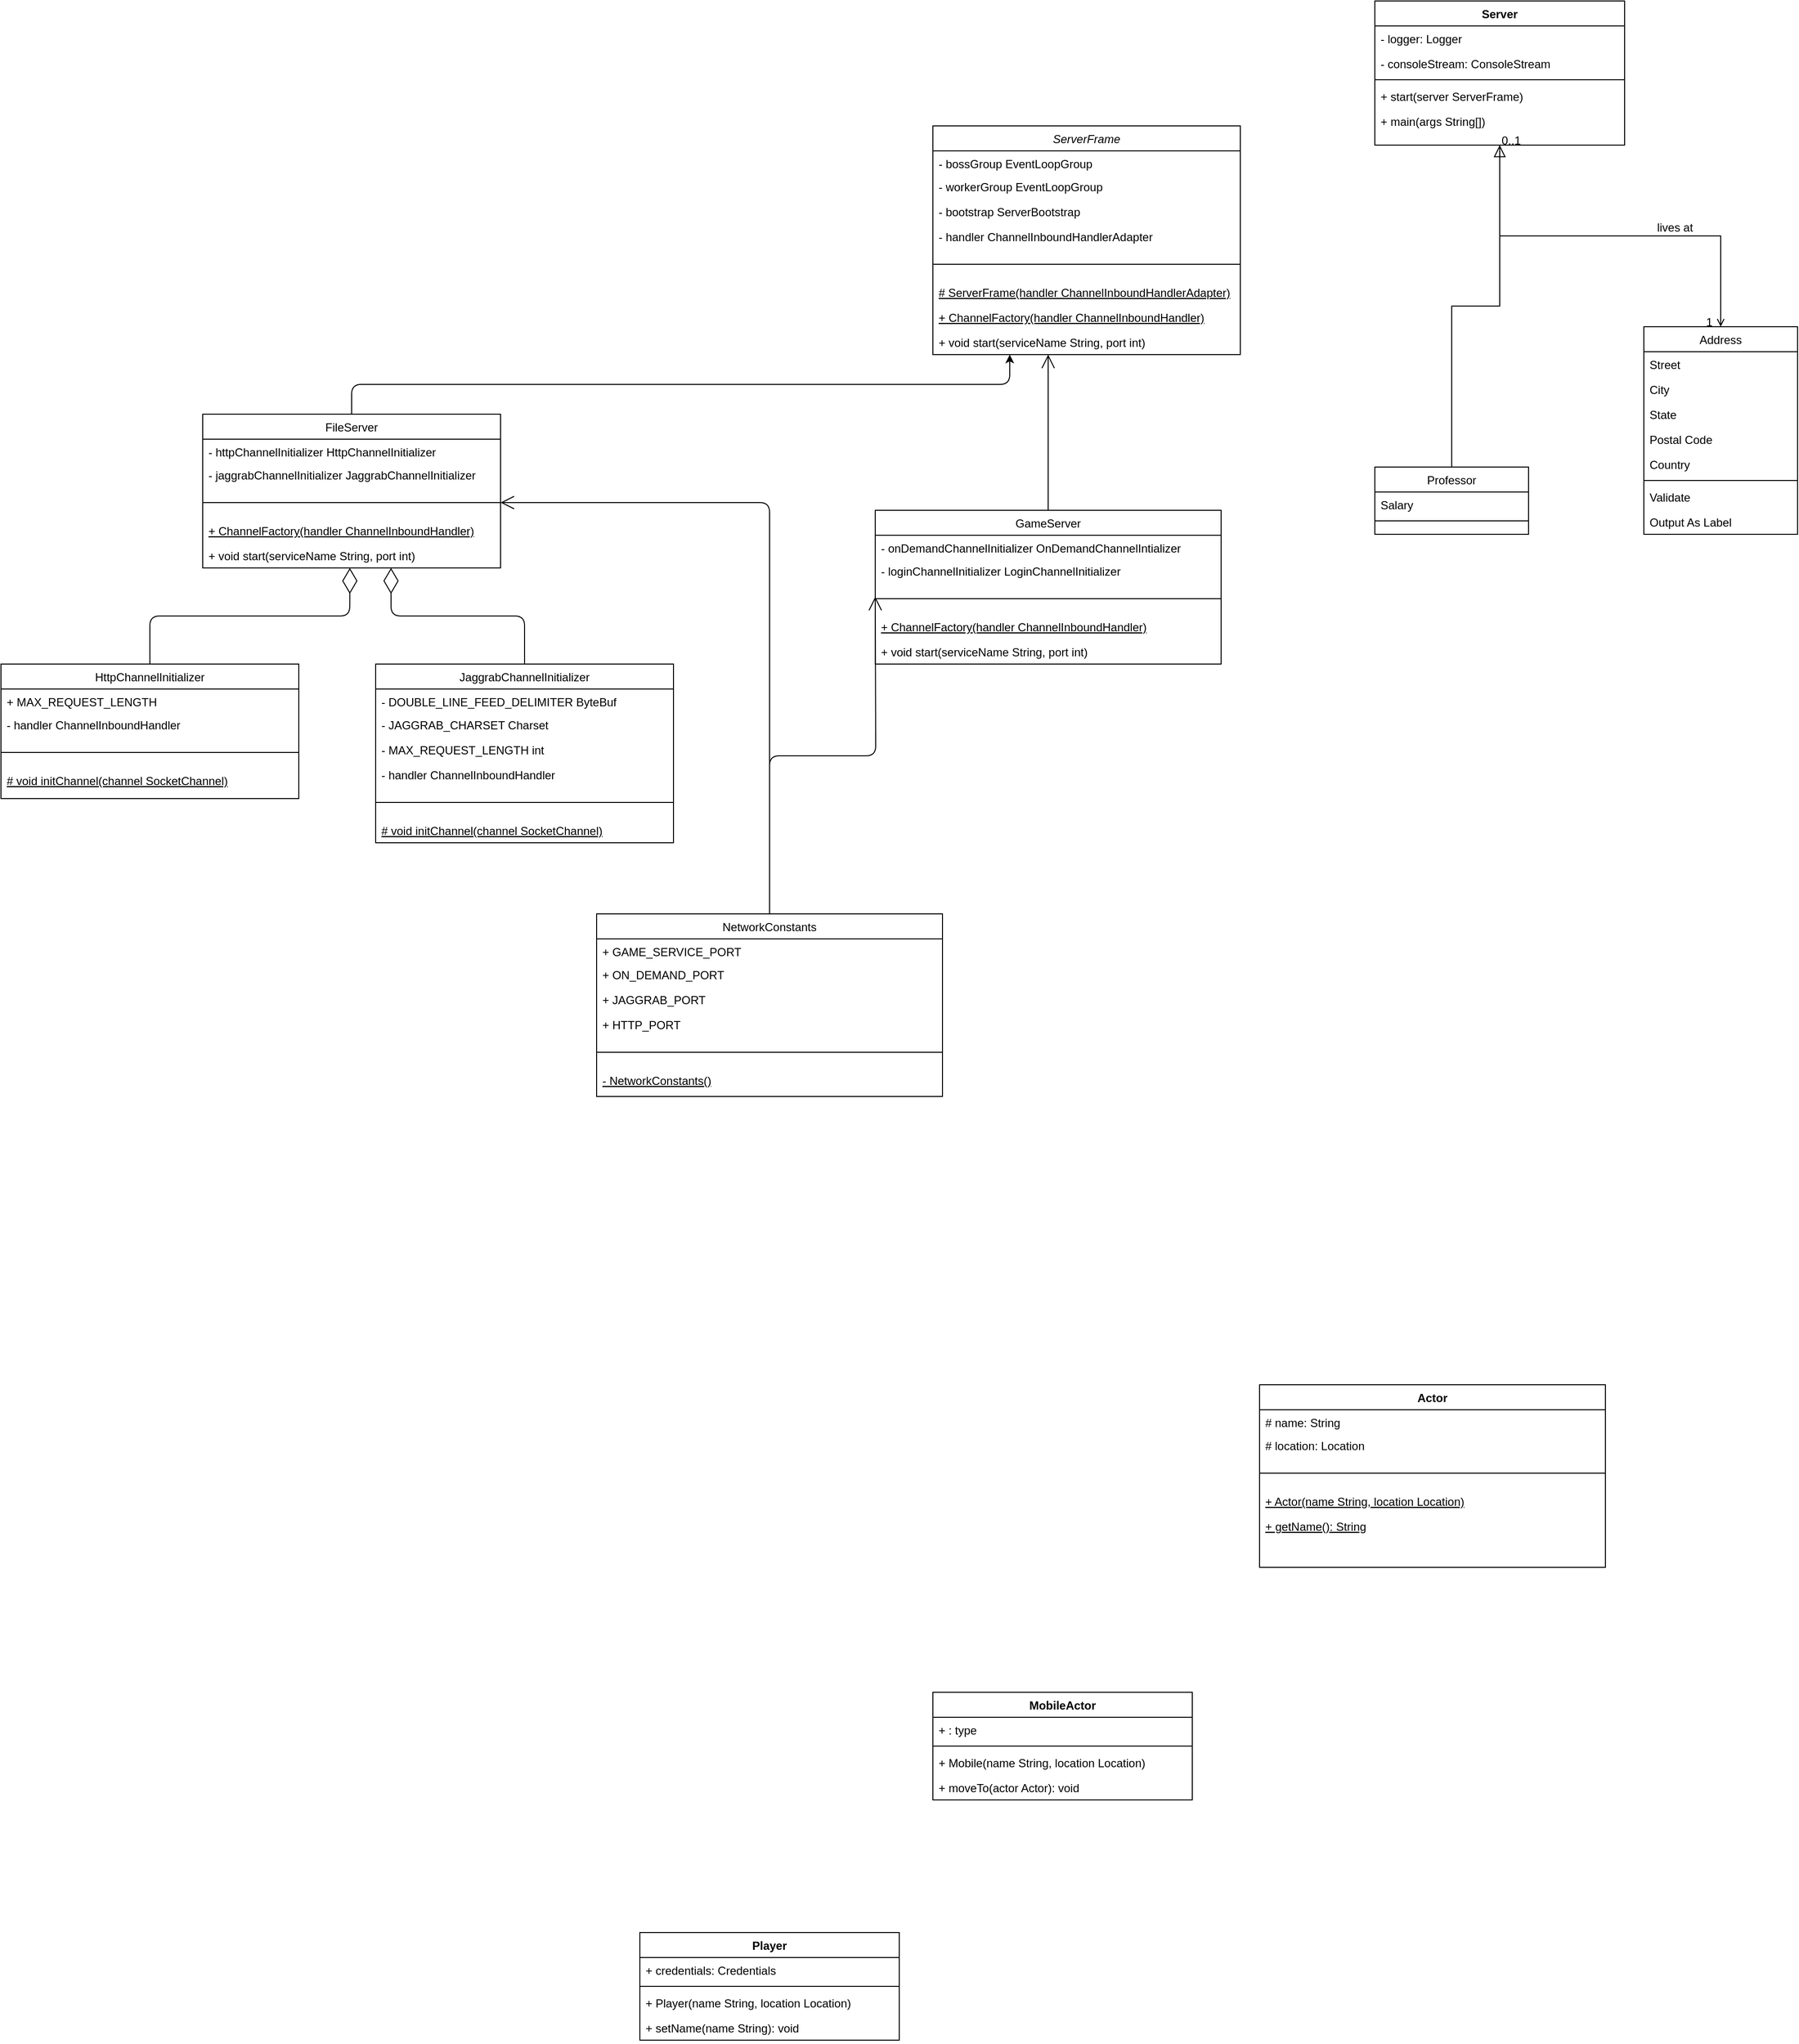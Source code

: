 <mxfile version="14.1.8" type="github">
  <diagram id="C5RBs43oDa-KdzZeNtuy" name="Page-1">
    <mxGraphModel dx="2522" dy="482" grid="1" gridSize="10" guides="1" tooltips="1" connect="1" arrows="1" fold="1" page="1" pageScale="1" pageWidth="827" pageHeight="1169" math="0" shadow="0">
      <root>
        <mxCell id="WIyWlLk6GJQsqaUBKTNV-0" />
        <mxCell id="WIyWlLk6GJQsqaUBKTNV-1" parent="WIyWlLk6GJQsqaUBKTNV-0" />
        <mxCell id="zkfFHV4jXpPFQw0GAbJ--0" value="Server" style="swimlane;fontStyle=1;align=center;verticalAlign=top;childLayout=stackLayout;horizontal=1;startSize=26;horizontalStack=0;resizeParent=1;resizeLast=0;collapsible=1;marginBottom=0;rounded=0;shadow=0;strokeWidth=1;" parent="WIyWlLk6GJQsqaUBKTNV-1" vertex="1">
          <mxGeometry x="340" y="30" width="260" height="150" as="geometry">
            <mxRectangle x="230" y="140" width="160" height="26" as="alternateBounds" />
          </mxGeometry>
        </mxCell>
        <mxCell id="zkfFHV4jXpPFQw0GAbJ--1" value="- logger: Logger" style="text;align=left;verticalAlign=top;spacingLeft=4;spacingRight=4;overflow=hidden;rotatable=0;points=[[0,0.5],[1,0.5]];portConstraint=eastwest;" parent="zkfFHV4jXpPFQw0GAbJ--0" vertex="1">
          <mxGeometry y="26" width="260" height="26" as="geometry" />
        </mxCell>
        <mxCell id="zkfFHV4jXpPFQw0GAbJ--2" value="- consoleStream: ConsoleStream" style="text;align=left;verticalAlign=top;spacingLeft=4;spacingRight=4;overflow=hidden;rotatable=0;points=[[0,0.5],[1,0.5]];portConstraint=eastwest;rounded=0;shadow=0;html=0;" parent="zkfFHV4jXpPFQw0GAbJ--0" vertex="1">
          <mxGeometry y="52" width="260" height="26" as="geometry" />
        </mxCell>
        <mxCell id="zkfFHV4jXpPFQw0GAbJ--4" value="" style="line;html=1;strokeWidth=1;align=left;verticalAlign=middle;spacingTop=-1;spacingLeft=3;spacingRight=3;rotatable=0;labelPosition=right;points=[];portConstraint=eastwest;" parent="zkfFHV4jXpPFQw0GAbJ--0" vertex="1">
          <mxGeometry y="78" width="260" height="8" as="geometry" />
        </mxCell>
        <mxCell id="zkfFHV4jXpPFQw0GAbJ--5" value="+ start(server ServerFrame)" style="text;align=left;verticalAlign=top;spacingLeft=4;spacingRight=4;overflow=hidden;rotatable=0;points=[[0,0.5],[1,0.5]];portConstraint=eastwest;" parent="zkfFHV4jXpPFQw0GAbJ--0" vertex="1">
          <mxGeometry y="86" width="260" height="26" as="geometry" />
        </mxCell>
        <mxCell id="rpcIQfdYqMcQ1WzRp0Rd-0" value="+ main(args String[])" style="text;align=left;verticalAlign=top;spacingLeft=4;spacingRight=4;overflow=hidden;rotatable=0;points=[[0,0.5],[1,0.5]];portConstraint=eastwest;" parent="zkfFHV4jXpPFQw0GAbJ--0" vertex="1">
          <mxGeometry y="112" width="260" height="26" as="geometry" />
        </mxCell>
        <mxCell id="zkfFHV4jXpPFQw0GAbJ--6" value="ServerFrame" style="swimlane;fontStyle=2;align=center;verticalAlign=top;childLayout=stackLayout;horizontal=1;startSize=26;horizontalStack=0;resizeParent=1;resizeLast=0;collapsible=1;marginBottom=0;rounded=0;shadow=0;strokeWidth=1;" parent="WIyWlLk6GJQsqaUBKTNV-1" vertex="1">
          <mxGeometry x="-120" y="160" width="320" height="238" as="geometry">
            <mxRectangle x="130" y="380" width="160" height="26" as="alternateBounds" />
          </mxGeometry>
        </mxCell>
        <mxCell id="zkfFHV4jXpPFQw0GAbJ--7" value="- bossGroup EventLoopGroup&#xa;" style="text;align=left;verticalAlign=top;spacingLeft=4;spacingRight=4;overflow=hidden;rotatable=0;points=[[0,0.5],[1,0.5]];portConstraint=eastwest;" parent="zkfFHV4jXpPFQw0GAbJ--6" vertex="1">
          <mxGeometry y="26" width="320" height="24" as="geometry" />
        </mxCell>
        <mxCell id="zkfFHV4jXpPFQw0GAbJ--8" value="- workerGroup EventLoopGroup" style="text;align=left;verticalAlign=top;spacingLeft=4;spacingRight=4;overflow=hidden;rotatable=0;points=[[0,0.5],[1,0.5]];portConstraint=eastwest;rounded=0;shadow=0;html=0;" parent="zkfFHV4jXpPFQw0GAbJ--6" vertex="1">
          <mxGeometry y="50" width="320" height="26" as="geometry" />
        </mxCell>
        <mxCell id="rpcIQfdYqMcQ1WzRp0Rd-2" value="- bootstrap ServerBootstrap" style="text;align=left;verticalAlign=top;spacingLeft=4;spacingRight=4;overflow=hidden;rotatable=0;points=[[0,0.5],[1,0.5]];portConstraint=eastwest;rounded=0;shadow=0;html=0;" parent="zkfFHV4jXpPFQw0GAbJ--6" vertex="1">
          <mxGeometry y="76" width="320" height="26" as="geometry" />
        </mxCell>
        <mxCell id="rpcIQfdYqMcQ1WzRp0Rd-11" value="- handler ChannelInboundHandlerAdapter" style="text;align=left;verticalAlign=top;spacingLeft=4;spacingRight=4;overflow=hidden;rotatable=0;points=[[0,0.5],[1,0.5]];portConstraint=eastwest;rounded=0;shadow=0;html=0;" parent="zkfFHV4jXpPFQw0GAbJ--6" vertex="1">
          <mxGeometry y="102" width="320" height="26" as="geometry" />
        </mxCell>
        <mxCell id="zkfFHV4jXpPFQw0GAbJ--9" value="" style="line;html=1;strokeWidth=1;align=left;verticalAlign=middle;spacingTop=-1;spacingLeft=3;spacingRight=3;rotatable=0;labelPosition=right;points=[];portConstraint=eastwest;" parent="zkfFHV4jXpPFQw0GAbJ--6" vertex="1">
          <mxGeometry y="128" width="320" height="32" as="geometry" />
        </mxCell>
        <mxCell id="zkfFHV4jXpPFQw0GAbJ--10" value="# ServerFrame(handler ChannelInboundHandlerAdapter)" style="text;align=left;verticalAlign=top;spacingLeft=4;spacingRight=4;overflow=hidden;rotatable=0;points=[[0,0.5],[1,0.5]];portConstraint=eastwest;fontStyle=4" parent="zkfFHV4jXpPFQw0GAbJ--6" vertex="1">
          <mxGeometry y="160" width="320" height="26" as="geometry" />
        </mxCell>
        <mxCell id="rpcIQfdYqMcQ1WzRp0Rd-12" value="+ ChannelFactory(handler ChannelInboundHandler)" style="text;align=left;verticalAlign=top;spacingLeft=4;spacingRight=4;overflow=hidden;rotatable=0;points=[[0,0.5],[1,0.5]];portConstraint=eastwest;fontStyle=4" parent="zkfFHV4jXpPFQw0GAbJ--6" vertex="1">
          <mxGeometry y="186" width="320" height="26" as="geometry" />
        </mxCell>
        <mxCell id="zkfFHV4jXpPFQw0GAbJ--11" value="+ void start(serviceName String, port int)" style="text;align=left;verticalAlign=top;spacingLeft=4;spacingRight=4;overflow=hidden;rotatable=0;points=[[0,0.5],[1,0.5]];portConstraint=eastwest;" parent="zkfFHV4jXpPFQw0GAbJ--6" vertex="1">
          <mxGeometry y="212" width="320" height="26" as="geometry" />
        </mxCell>
        <mxCell id="zkfFHV4jXpPFQw0GAbJ--13" value="Professor" style="swimlane;fontStyle=0;align=center;verticalAlign=top;childLayout=stackLayout;horizontal=1;startSize=26;horizontalStack=0;resizeParent=1;resizeLast=0;collapsible=1;marginBottom=0;rounded=0;shadow=0;strokeWidth=1;" parent="WIyWlLk6GJQsqaUBKTNV-1" vertex="1">
          <mxGeometry x="340" y="515" width="160" height="70" as="geometry">
            <mxRectangle x="340" y="380" width="170" height="26" as="alternateBounds" />
          </mxGeometry>
        </mxCell>
        <mxCell id="zkfFHV4jXpPFQw0GAbJ--14" value="Salary" style="text;align=left;verticalAlign=top;spacingLeft=4;spacingRight=4;overflow=hidden;rotatable=0;points=[[0,0.5],[1,0.5]];portConstraint=eastwest;" parent="zkfFHV4jXpPFQw0GAbJ--13" vertex="1">
          <mxGeometry y="26" width="160" height="26" as="geometry" />
        </mxCell>
        <mxCell id="zkfFHV4jXpPFQw0GAbJ--15" value="" style="line;html=1;strokeWidth=1;align=left;verticalAlign=middle;spacingTop=-1;spacingLeft=3;spacingRight=3;rotatable=0;labelPosition=right;points=[];portConstraint=eastwest;" parent="zkfFHV4jXpPFQw0GAbJ--13" vertex="1">
          <mxGeometry y="52" width="160" height="8" as="geometry" />
        </mxCell>
        <mxCell id="zkfFHV4jXpPFQw0GAbJ--16" value="" style="endArrow=block;endSize=10;endFill=0;shadow=0;strokeWidth=1;rounded=0;edgeStyle=elbowEdgeStyle;elbow=vertical;" parent="WIyWlLk6GJQsqaUBKTNV-1" source="zkfFHV4jXpPFQw0GAbJ--13" target="zkfFHV4jXpPFQw0GAbJ--0" edge="1">
          <mxGeometry width="160" relative="1" as="geometry">
            <mxPoint x="210" y="373" as="sourcePoint" />
            <mxPoint x="310" y="271" as="targetPoint" />
          </mxGeometry>
        </mxCell>
        <mxCell id="zkfFHV4jXpPFQw0GAbJ--17" value="Address" style="swimlane;fontStyle=0;align=center;verticalAlign=top;childLayout=stackLayout;horizontal=1;startSize=26;horizontalStack=0;resizeParent=1;resizeLast=0;collapsible=1;marginBottom=0;rounded=0;shadow=0;strokeWidth=1;" parent="WIyWlLk6GJQsqaUBKTNV-1" vertex="1">
          <mxGeometry x="620" y="369" width="160" height="216" as="geometry">
            <mxRectangle x="550" y="140" width="160" height="26" as="alternateBounds" />
          </mxGeometry>
        </mxCell>
        <mxCell id="zkfFHV4jXpPFQw0GAbJ--18" value="Street" style="text;align=left;verticalAlign=top;spacingLeft=4;spacingRight=4;overflow=hidden;rotatable=0;points=[[0,0.5],[1,0.5]];portConstraint=eastwest;" parent="zkfFHV4jXpPFQw0GAbJ--17" vertex="1">
          <mxGeometry y="26" width="160" height="26" as="geometry" />
        </mxCell>
        <mxCell id="zkfFHV4jXpPFQw0GAbJ--19" value="City" style="text;align=left;verticalAlign=top;spacingLeft=4;spacingRight=4;overflow=hidden;rotatable=0;points=[[0,0.5],[1,0.5]];portConstraint=eastwest;rounded=0;shadow=0;html=0;" parent="zkfFHV4jXpPFQw0GAbJ--17" vertex="1">
          <mxGeometry y="52" width="160" height="26" as="geometry" />
        </mxCell>
        <mxCell id="zkfFHV4jXpPFQw0GAbJ--20" value="State" style="text;align=left;verticalAlign=top;spacingLeft=4;spacingRight=4;overflow=hidden;rotatable=0;points=[[0,0.5],[1,0.5]];portConstraint=eastwest;rounded=0;shadow=0;html=0;" parent="zkfFHV4jXpPFQw0GAbJ--17" vertex="1">
          <mxGeometry y="78" width="160" height="26" as="geometry" />
        </mxCell>
        <mxCell id="zkfFHV4jXpPFQw0GAbJ--21" value="Postal Code" style="text;align=left;verticalAlign=top;spacingLeft=4;spacingRight=4;overflow=hidden;rotatable=0;points=[[0,0.5],[1,0.5]];portConstraint=eastwest;rounded=0;shadow=0;html=0;" parent="zkfFHV4jXpPFQw0GAbJ--17" vertex="1">
          <mxGeometry y="104" width="160" height="26" as="geometry" />
        </mxCell>
        <mxCell id="zkfFHV4jXpPFQw0GAbJ--22" value="Country" style="text;align=left;verticalAlign=top;spacingLeft=4;spacingRight=4;overflow=hidden;rotatable=0;points=[[0,0.5],[1,0.5]];portConstraint=eastwest;rounded=0;shadow=0;html=0;" parent="zkfFHV4jXpPFQw0GAbJ--17" vertex="1">
          <mxGeometry y="130" width="160" height="26" as="geometry" />
        </mxCell>
        <mxCell id="zkfFHV4jXpPFQw0GAbJ--23" value="" style="line;html=1;strokeWidth=1;align=left;verticalAlign=middle;spacingTop=-1;spacingLeft=3;spacingRight=3;rotatable=0;labelPosition=right;points=[];portConstraint=eastwest;" parent="zkfFHV4jXpPFQw0GAbJ--17" vertex="1">
          <mxGeometry y="156" width="160" height="8" as="geometry" />
        </mxCell>
        <mxCell id="zkfFHV4jXpPFQw0GAbJ--24" value="Validate" style="text;align=left;verticalAlign=top;spacingLeft=4;spacingRight=4;overflow=hidden;rotatable=0;points=[[0,0.5],[1,0.5]];portConstraint=eastwest;" parent="zkfFHV4jXpPFQw0GAbJ--17" vertex="1">
          <mxGeometry y="164" width="160" height="26" as="geometry" />
        </mxCell>
        <mxCell id="zkfFHV4jXpPFQw0GAbJ--25" value="Output As Label" style="text;align=left;verticalAlign=top;spacingLeft=4;spacingRight=4;overflow=hidden;rotatable=0;points=[[0,0.5],[1,0.5]];portConstraint=eastwest;" parent="zkfFHV4jXpPFQw0GAbJ--17" vertex="1">
          <mxGeometry y="190" width="160" height="26" as="geometry" />
        </mxCell>
        <mxCell id="zkfFHV4jXpPFQw0GAbJ--26" value="" style="endArrow=open;shadow=0;strokeWidth=1;rounded=0;endFill=1;edgeStyle=elbowEdgeStyle;elbow=vertical;" parent="WIyWlLk6GJQsqaUBKTNV-1" source="zkfFHV4jXpPFQw0GAbJ--0" target="zkfFHV4jXpPFQw0GAbJ--17" edge="1">
          <mxGeometry x="0.5" y="41" relative="1" as="geometry">
            <mxPoint x="380" y="192" as="sourcePoint" />
            <mxPoint x="540" y="192" as="targetPoint" />
            <mxPoint x="-40" y="32" as="offset" />
          </mxGeometry>
        </mxCell>
        <mxCell id="zkfFHV4jXpPFQw0GAbJ--27" value="0..1" style="resizable=0;align=left;verticalAlign=bottom;labelBackgroundColor=none;fontSize=12;" parent="zkfFHV4jXpPFQw0GAbJ--26" connectable="0" vertex="1">
          <mxGeometry x="-1" relative="1" as="geometry">
            <mxPoint y="4" as="offset" />
          </mxGeometry>
        </mxCell>
        <mxCell id="zkfFHV4jXpPFQw0GAbJ--28" value="1" style="resizable=0;align=right;verticalAlign=bottom;labelBackgroundColor=none;fontSize=12;" parent="zkfFHV4jXpPFQw0GAbJ--26" connectable="0" vertex="1">
          <mxGeometry x="1" relative="1" as="geometry">
            <mxPoint x="-7" y="4" as="offset" />
          </mxGeometry>
        </mxCell>
        <mxCell id="zkfFHV4jXpPFQw0GAbJ--29" value="lives at" style="text;html=1;resizable=0;points=[];;align=center;verticalAlign=middle;labelBackgroundColor=none;rounded=0;shadow=0;strokeWidth=1;fontSize=12;" parent="zkfFHV4jXpPFQw0GAbJ--26" vertex="1" connectable="0">
          <mxGeometry x="0.5" y="49" relative="1" as="geometry">
            <mxPoint x="-38" y="40" as="offset" />
          </mxGeometry>
        </mxCell>
        <mxCell id="rpcIQfdYqMcQ1WzRp0Rd-3" value="FileServer" style="swimlane;fontStyle=0;align=center;verticalAlign=top;childLayout=stackLayout;horizontal=1;startSize=26;horizontalStack=0;resizeParent=1;resizeLast=0;collapsible=1;marginBottom=0;rounded=0;shadow=0;strokeWidth=1;" parent="WIyWlLk6GJQsqaUBKTNV-1" vertex="1">
          <mxGeometry x="-880" y="460" width="310" height="160" as="geometry">
            <mxRectangle x="130" y="380" width="160" height="26" as="alternateBounds" />
          </mxGeometry>
        </mxCell>
        <mxCell id="rpcIQfdYqMcQ1WzRp0Rd-4" value="- httpChannelInitializer HttpChannelInitializer" style="text;align=left;verticalAlign=top;spacingLeft=4;spacingRight=4;overflow=hidden;rotatable=0;points=[[0,0.5],[1,0.5]];portConstraint=eastwest;" parent="rpcIQfdYqMcQ1WzRp0Rd-3" vertex="1">
          <mxGeometry y="26" width="310" height="24" as="geometry" />
        </mxCell>
        <mxCell id="rpcIQfdYqMcQ1WzRp0Rd-5" value="- jaggrabChannelInitializer JaggrabChannelInitializer" style="text;align=left;verticalAlign=top;spacingLeft=4;spacingRight=4;overflow=hidden;rotatable=0;points=[[0,0.5],[1,0.5]];portConstraint=eastwest;rounded=0;shadow=0;html=0;" parent="rpcIQfdYqMcQ1WzRp0Rd-3" vertex="1">
          <mxGeometry y="50" width="310" height="26" as="geometry" />
        </mxCell>
        <mxCell id="rpcIQfdYqMcQ1WzRp0Rd-7" value="" style="line;html=1;strokeWidth=1;align=left;verticalAlign=middle;spacingTop=-1;spacingLeft=3;spacingRight=3;rotatable=0;labelPosition=right;points=[];portConstraint=eastwest;" parent="rpcIQfdYqMcQ1WzRp0Rd-3" vertex="1">
          <mxGeometry y="76" width="310" height="32" as="geometry" />
        </mxCell>
        <mxCell id="rpcIQfdYqMcQ1WzRp0Rd-8" value="+ ChannelFactory(handler ChannelInboundHandler)" style="text;align=left;verticalAlign=top;spacingLeft=4;spacingRight=4;overflow=hidden;rotatable=0;points=[[0,0.5],[1,0.5]];portConstraint=eastwest;fontStyle=4" parent="rpcIQfdYqMcQ1WzRp0Rd-3" vertex="1">
          <mxGeometry y="108" width="310" height="26" as="geometry" />
        </mxCell>
        <mxCell id="rpcIQfdYqMcQ1WzRp0Rd-9" value="+ void start(serviceName String, port int)" style="text;align=left;verticalAlign=top;spacingLeft=4;spacingRight=4;overflow=hidden;rotatable=0;points=[[0,0.5],[1,0.5]];portConstraint=eastwest;" parent="rpcIQfdYqMcQ1WzRp0Rd-3" vertex="1">
          <mxGeometry y="134" width="310" height="26" as="geometry" />
        </mxCell>
        <mxCell id="rpcIQfdYqMcQ1WzRp0Rd-10" value="" style="endArrow=classic;html=1;entryX=0.25;entryY=1;entryDx=0;entryDy=0;exitX=0.5;exitY=0;exitDx=0;exitDy=0;edgeStyle=orthogonalEdgeStyle;" parent="WIyWlLk6GJQsqaUBKTNV-1" source="rpcIQfdYqMcQ1WzRp0Rd-3" target="zkfFHV4jXpPFQw0GAbJ--6" edge="1">
          <mxGeometry width="50" height="50" relative="1" as="geometry">
            <mxPoint x="-90" y="730" as="sourcePoint" />
            <mxPoint x="-40" y="680" as="targetPoint" />
          </mxGeometry>
        </mxCell>
        <mxCell id="rpcIQfdYqMcQ1WzRp0Rd-13" value="HttpChannelInitializer" style="swimlane;fontStyle=0;align=center;verticalAlign=top;childLayout=stackLayout;horizontal=1;startSize=26;horizontalStack=0;resizeParent=1;resizeLast=0;collapsible=1;marginBottom=0;rounded=0;shadow=0;strokeWidth=1;" parent="WIyWlLk6GJQsqaUBKTNV-1" vertex="1">
          <mxGeometry x="-1090" y="720" width="310" height="140" as="geometry">
            <mxRectangle x="130" y="380" width="160" height="26" as="alternateBounds" />
          </mxGeometry>
        </mxCell>
        <mxCell id="rpcIQfdYqMcQ1WzRp0Rd-14" value="+ MAX_REQUEST_LENGTH" style="text;align=left;verticalAlign=top;spacingLeft=4;spacingRight=4;overflow=hidden;rotatable=0;points=[[0,0.5],[1,0.5]];portConstraint=eastwest;" parent="rpcIQfdYqMcQ1WzRp0Rd-13" vertex="1">
          <mxGeometry y="26" width="310" height="24" as="geometry" />
        </mxCell>
        <mxCell id="rpcIQfdYqMcQ1WzRp0Rd-15" value="- handler ChannelInboundHandler" style="text;align=left;verticalAlign=top;spacingLeft=4;spacingRight=4;overflow=hidden;rotatable=0;points=[[0,0.5],[1,0.5]];portConstraint=eastwest;rounded=0;shadow=0;html=0;" parent="rpcIQfdYqMcQ1WzRp0Rd-13" vertex="1">
          <mxGeometry y="50" width="310" height="26" as="geometry" />
        </mxCell>
        <mxCell id="rpcIQfdYqMcQ1WzRp0Rd-16" value="" style="line;html=1;strokeWidth=1;align=left;verticalAlign=middle;spacingTop=-1;spacingLeft=3;spacingRight=3;rotatable=0;labelPosition=right;points=[];portConstraint=eastwest;" parent="rpcIQfdYqMcQ1WzRp0Rd-13" vertex="1">
          <mxGeometry y="76" width="310" height="32" as="geometry" />
        </mxCell>
        <mxCell id="rpcIQfdYqMcQ1WzRp0Rd-17" value="# void initChannel(channel SocketChannel)" style="text;align=left;verticalAlign=top;spacingLeft=4;spacingRight=4;overflow=hidden;rotatable=0;points=[[0,0.5],[1,0.5]];portConstraint=eastwest;fontStyle=4" parent="rpcIQfdYqMcQ1WzRp0Rd-13" vertex="1">
          <mxGeometry y="108" width="310" height="26" as="geometry" />
        </mxCell>
        <mxCell id="rpcIQfdYqMcQ1WzRp0Rd-19" value="" style="endArrow=diamondThin;endFill=0;endSize=24;html=1;exitX=0.5;exitY=0;exitDx=0;exitDy=0;entryX=0.494;entryY=1;entryDx=0;entryDy=0;entryPerimeter=0;edgeStyle=orthogonalEdgeStyle;" parent="WIyWlLk6GJQsqaUBKTNV-1" source="rpcIQfdYqMcQ1WzRp0Rd-13" target="rpcIQfdYqMcQ1WzRp0Rd-9" edge="1">
          <mxGeometry width="160" relative="1" as="geometry">
            <mxPoint x="-770" y="670" as="sourcePoint" />
            <mxPoint x="-610" y="670" as="targetPoint" />
          </mxGeometry>
        </mxCell>
        <mxCell id="rpcIQfdYqMcQ1WzRp0Rd-20" value="JaggrabChannelInitializer" style="swimlane;fontStyle=0;align=center;verticalAlign=top;childLayout=stackLayout;horizontal=1;startSize=26;horizontalStack=0;resizeParent=1;resizeLast=0;collapsible=1;marginBottom=0;rounded=0;shadow=0;strokeWidth=1;" parent="WIyWlLk6GJQsqaUBKTNV-1" vertex="1">
          <mxGeometry x="-700" y="720" width="310" height="186" as="geometry">
            <mxRectangle x="130" y="380" width="160" height="26" as="alternateBounds" />
          </mxGeometry>
        </mxCell>
        <mxCell id="rpcIQfdYqMcQ1WzRp0Rd-21" value="- DOUBLE_LINE_FEED_DELIMITER ByteBuf" style="text;align=left;verticalAlign=top;spacingLeft=4;spacingRight=4;overflow=hidden;rotatable=0;points=[[0,0.5],[1,0.5]];portConstraint=eastwest;" parent="rpcIQfdYqMcQ1WzRp0Rd-20" vertex="1">
          <mxGeometry y="26" width="310" height="24" as="geometry" />
        </mxCell>
        <mxCell id="rpcIQfdYqMcQ1WzRp0Rd-22" value="- JAGGRAB_CHARSET Charset" style="text;align=left;verticalAlign=top;spacingLeft=4;spacingRight=4;overflow=hidden;rotatable=0;points=[[0,0.5],[1,0.5]];portConstraint=eastwest;rounded=0;shadow=0;html=0;" parent="rpcIQfdYqMcQ1WzRp0Rd-20" vertex="1">
          <mxGeometry y="50" width="310" height="26" as="geometry" />
        </mxCell>
        <mxCell id="rpcIQfdYqMcQ1WzRp0Rd-25" value="- MAX_REQUEST_LENGTH int" style="text;align=left;verticalAlign=top;spacingLeft=4;spacingRight=4;overflow=hidden;rotatable=0;points=[[0,0.5],[1,0.5]];portConstraint=eastwest;rounded=0;shadow=0;html=0;" parent="rpcIQfdYqMcQ1WzRp0Rd-20" vertex="1">
          <mxGeometry y="76" width="310" height="26" as="geometry" />
        </mxCell>
        <mxCell id="rpcIQfdYqMcQ1WzRp0Rd-26" value="- handler ChannelInboundHandler" style="text;align=left;verticalAlign=top;spacingLeft=4;spacingRight=4;overflow=hidden;rotatable=0;points=[[0,0.5],[1,0.5]];portConstraint=eastwest;rounded=0;shadow=0;html=0;" parent="rpcIQfdYqMcQ1WzRp0Rd-20" vertex="1">
          <mxGeometry y="102" width="310" height="26" as="geometry" />
        </mxCell>
        <mxCell id="rpcIQfdYqMcQ1WzRp0Rd-23" value="" style="line;html=1;strokeWidth=1;align=left;verticalAlign=middle;spacingTop=-1;spacingLeft=3;spacingRight=3;rotatable=0;labelPosition=right;points=[];portConstraint=eastwest;" parent="rpcIQfdYqMcQ1WzRp0Rd-20" vertex="1">
          <mxGeometry y="128" width="310" height="32" as="geometry" />
        </mxCell>
        <mxCell id="rpcIQfdYqMcQ1WzRp0Rd-24" value="# void initChannel(channel SocketChannel)" style="text;align=left;verticalAlign=top;spacingLeft=4;spacingRight=4;overflow=hidden;rotatable=0;points=[[0,0.5],[1,0.5]];portConstraint=eastwest;fontStyle=4" parent="rpcIQfdYqMcQ1WzRp0Rd-20" vertex="1">
          <mxGeometry y="160" width="310" height="26" as="geometry" />
        </mxCell>
        <mxCell id="rpcIQfdYqMcQ1WzRp0Rd-27" value="" style="endArrow=diamondThin;endFill=0;endSize=24;html=1;exitX=0.5;exitY=0;exitDx=0;exitDy=0;edgeStyle=orthogonalEdgeStyle;" parent="WIyWlLk6GJQsqaUBKTNV-1" source="rpcIQfdYqMcQ1WzRp0Rd-20" target="rpcIQfdYqMcQ1WzRp0Rd-9" edge="1">
          <mxGeometry width="160" relative="1" as="geometry">
            <mxPoint x="-925" y="730" as="sourcePoint" />
            <mxPoint x="-710" y="610" as="targetPoint" />
            <Array as="points">
              <mxPoint x="-545" y="670" />
              <mxPoint x="-684" y="670" />
            </Array>
          </mxGeometry>
        </mxCell>
        <mxCell id="qzF_z1h10ukXvQtaBLyH-0" value="GameServer" style="swimlane;fontStyle=0;align=center;verticalAlign=top;childLayout=stackLayout;horizontal=1;startSize=26;horizontalStack=0;resizeParent=1;resizeLast=0;collapsible=1;marginBottom=0;rounded=0;shadow=0;strokeWidth=1;" vertex="1" parent="WIyWlLk6GJQsqaUBKTNV-1">
          <mxGeometry x="-180" y="560" width="360" height="160" as="geometry">
            <mxRectangle x="130" y="380" width="160" height="26" as="alternateBounds" />
          </mxGeometry>
        </mxCell>
        <mxCell id="qzF_z1h10ukXvQtaBLyH-1" value="- onDemandChannelInitializer OnDemandChannelIntializer" style="text;align=left;verticalAlign=top;spacingLeft=4;spacingRight=4;overflow=hidden;rotatable=0;points=[[0,0.5],[1,0.5]];portConstraint=eastwest;" vertex="1" parent="qzF_z1h10ukXvQtaBLyH-0">
          <mxGeometry y="26" width="360" height="24" as="geometry" />
        </mxCell>
        <mxCell id="qzF_z1h10ukXvQtaBLyH-2" value="- loginChannelInitializer LoginChannelInitializer" style="text;align=left;verticalAlign=top;spacingLeft=4;spacingRight=4;overflow=hidden;rotatable=0;points=[[0,0.5],[1,0.5]];portConstraint=eastwest;rounded=0;shadow=0;html=0;" vertex="1" parent="qzF_z1h10ukXvQtaBLyH-0">
          <mxGeometry y="50" width="360" height="26" as="geometry" />
        </mxCell>
        <mxCell id="qzF_z1h10ukXvQtaBLyH-3" value="" style="line;html=1;strokeWidth=1;align=left;verticalAlign=middle;spacingTop=-1;spacingLeft=3;spacingRight=3;rotatable=0;labelPosition=right;points=[];portConstraint=eastwest;" vertex="1" parent="qzF_z1h10ukXvQtaBLyH-0">
          <mxGeometry y="76" width="360" height="32" as="geometry" />
        </mxCell>
        <mxCell id="qzF_z1h10ukXvQtaBLyH-4" value="+ ChannelFactory(handler ChannelInboundHandler)" style="text;align=left;verticalAlign=top;spacingLeft=4;spacingRight=4;overflow=hidden;rotatable=0;points=[[0,0.5],[1,0.5]];portConstraint=eastwest;fontStyle=4" vertex="1" parent="qzF_z1h10ukXvQtaBLyH-0">
          <mxGeometry y="108" width="360" height="26" as="geometry" />
        </mxCell>
        <mxCell id="qzF_z1h10ukXvQtaBLyH-5" value="+ void start(serviceName String, port int)" style="text;align=left;verticalAlign=top;spacingLeft=4;spacingRight=4;overflow=hidden;rotatable=0;points=[[0,0.5],[1,0.5]];portConstraint=eastwest;" vertex="1" parent="qzF_z1h10ukXvQtaBLyH-0">
          <mxGeometry y="134" width="360" height="26" as="geometry" />
        </mxCell>
        <mxCell id="qzF_z1h10ukXvQtaBLyH-7" value="" style="endArrow=open;endFill=1;endSize=12;html=1;exitX=0.5;exitY=0;exitDx=0;exitDy=0;edgeStyle=orthogonalEdgeStyle;" edge="1" parent="WIyWlLk6GJQsqaUBKTNV-1" source="qzF_z1h10ukXvQtaBLyH-0" target="zkfFHV4jXpPFQw0GAbJ--11">
          <mxGeometry width="160" relative="1" as="geometry">
            <mxPoint x="-20" y="480" as="sourcePoint" />
            <mxPoint x="140" y="480" as="targetPoint" />
            <Array as="points">
              <mxPoint y="430" />
              <mxPoint y="430" />
            </Array>
          </mxGeometry>
        </mxCell>
        <mxCell id="qzF_z1h10ukXvQtaBLyH-8" value="NetworkConstants" style="swimlane;fontStyle=0;align=center;verticalAlign=top;childLayout=stackLayout;horizontal=1;startSize=26;horizontalStack=0;resizeParent=1;resizeLast=0;collapsible=1;marginBottom=0;rounded=0;shadow=0;strokeWidth=1;" vertex="1" parent="WIyWlLk6GJQsqaUBKTNV-1">
          <mxGeometry x="-470" y="980" width="360" height="190" as="geometry">
            <mxRectangle x="130" y="380" width="160" height="26" as="alternateBounds" />
          </mxGeometry>
        </mxCell>
        <mxCell id="qzF_z1h10ukXvQtaBLyH-9" value="+ GAME_SERVICE_PORT" style="text;align=left;verticalAlign=top;spacingLeft=4;spacingRight=4;overflow=hidden;rotatable=0;points=[[0,0.5],[1,0.5]];portConstraint=eastwest;" vertex="1" parent="qzF_z1h10ukXvQtaBLyH-8">
          <mxGeometry y="26" width="360" height="24" as="geometry" />
        </mxCell>
        <mxCell id="qzF_z1h10ukXvQtaBLyH-15" value="+ ON_DEMAND_PORT" style="text;align=left;verticalAlign=top;spacingLeft=4;spacingRight=4;overflow=hidden;rotatable=0;points=[[0,0.5],[1,0.5]];portConstraint=eastwest;rounded=0;shadow=0;html=0;" vertex="1" parent="qzF_z1h10ukXvQtaBLyH-8">
          <mxGeometry y="50" width="360" height="26" as="geometry" />
        </mxCell>
        <mxCell id="qzF_z1h10ukXvQtaBLyH-10" value="+ JAGGRAB_PORT" style="text;align=left;verticalAlign=top;spacingLeft=4;spacingRight=4;overflow=hidden;rotatable=0;points=[[0,0.5],[1,0.5]];portConstraint=eastwest;rounded=0;shadow=0;html=0;" vertex="1" parent="qzF_z1h10ukXvQtaBLyH-8">
          <mxGeometry y="76" width="360" height="26" as="geometry" />
        </mxCell>
        <mxCell id="qzF_z1h10ukXvQtaBLyH-14" value="+ HTTP_PORT" style="text;align=left;verticalAlign=top;spacingLeft=4;spacingRight=4;overflow=hidden;rotatable=0;points=[[0,0.5],[1,0.5]];portConstraint=eastwest;rounded=0;shadow=0;html=0;" vertex="1" parent="qzF_z1h10ukXvQtaBLyH-8">
          <mxGeometry y="102" width="360" height="26" as="geometry" />
        </mxCell>
        <mxCell id="qzF_z1h10ukXvQtaBLyH-11" value="" style="line;html=1;strokeWidth=1;align=left;verticalAlign=middle;spacingTop=-1;spacingLeft=3;spacingRight=3;rotatable=0;labelPosition=right;points=[];portConstraint=eastwest;" vertex="1" parent="qzF_z1h10ukXvQtaBLyH-8">
          <mxGeometry y="128" width="360" height="32" as="geometry" />
        </mxCell>
        <mxCell id="qzF_z1h10ukXvQtaBLyH-12" value="- NetworkConstants()" style="text;align=left;verticalAlign=top;spacingLeft=4;spacingRight=4;overflow=hidden;rotatable=0;points=[[0,0.5],[1,0.5]];portConstraint=eastwest;fontStyle=4" vertex="1" parent="qzF_z1h10ukXvQtaBLyH-8">
          <mxGeometry y="160" width="360" height="26" as="geometry" />
        </mxCell>
        <mxCell id="qzF_z1h10ukXvQtaBLyH-16" value="" style="endArrow=open;endFill=1;endSize=12;html=1;exitX=0.5;exitY=0;exitDx=0;exitDy=0;entryX=1;entryY=0.5;entryDx=0;entryDy=0;entryPerimeter=0;edgeStyle=orthogonalEdgeStyle;" edge="1" parent="WIyWlLk6GJQsqaUBKTNV-1" source="qzF_z1h10ukXvQtaBLyH-8" target="rpcIQfdYqMcQ1WzRp0Rd-7">
          <mxGeometry width="160" relative="1" as="geometry">
            <mxPoint x="-260" y="860" as="sourcePoint" />
            <mxPoint x="-100" y="860" as="targetPoint" />
          </mxGeometry>
        </mxCell>
        <mxCell id="qzF_z1h10ukXvQtaBLyH-17" value="" style="endArrow=open;endFill=1;endSize=12;html=1;exitX=0.5;exitY=0;exitDx=0;exitDy=0;edgeStyle=orthogonalEdgeStyle;" edge="1" parent="WIyWlLk6GJQsqaUBKTNV-1" source="qzF_z1h10ukXvQtaBLyH-8">
          <mxGeometry width="160" relative="1" as="geometry">
            <mxPoint x="-410" y="670" as="sourcePoint" />
            <mxPoint x="-180" y="650" as="targetPoint" />
          </mxGeometry>
        </mxCell>
        <mxCell id="qzF_z1h10ukXvQtaBLyH-18" value="Actor" style="swimlane;fontStyle=1;align=center;verticalAlign=top;childLayout=stackLayout;horizontal=1;startSize=26;horizontalStack=0;resizeParent=1;resizeLast=0;collapsible=1;marginBottom=0;rounded=0;shadow=0;strokeWidth=1;" vertex="1" parent="WIyWlLk6GJQsqaUBKTNV-1">
          <mxGeometry x="220" y="1470" width="360" height="190" as="geometry">
            <mxRectangle x="130" y="380" width="160" height="26" as="alternateBounds" />
          </mxGeometry>
        </mxCell>
        <mxCell id="qzF_z1h10ukXvQtaBLyH-19" value="# name: String" style="text;align=left;verticalAlign=top;spacingLeft=4;spacingRight=4;overflow=hidden;rotatable=0;points=[[0,0.5],[1,0.5]];portConstraint=eastwest;" vertex="1" parent="qzF_z1h10ukXvQtaBLyH-18">
          <mxGeometry y="26" width="360" height="24" as="geometry" />
        </mxCell>
        <mxCell id="qzF_z1h10ukXvQtaBLyH-20" value="# location: Location" style="text;align=left;verticalAlign=top;spacingLeft=4;spacingRight=4;overflow=hidden;rotatable=0;points=[[0,0.5],[1,0.5]];portConstraint=eastwest;rounded=0;shadow=0;html=0;" vertex="1" parent="qzF_z1h10ukXvQtaBLyH-18">
          <mxGeometry y="50" width="360" height="26" as="geometry" />
        </mxCell>
        <mxCell id="qzF_z1h10ukXvQtaBLyH-23" value="" style="line;html=1;strokeWidth=1;align=left;verticalAlign=middle;spacingTop=-1;spacingLeft=3;spacingRight=3;rotatable=0;labelPosition=right;points=[];portConstraint=eastwest;" vertex="1" parent="qzF_z1h10ukXvQtaBLyH-18">
          <mxGeometry y="76" width="360" height="32" as="geometry" />
        </mxCell>
        <mxCell id="qzF_z1h10ukXvQtaBLyH-24" value="+ Actor(name String, location Location)" style="text;align=left;verticalAlign=top;spacingLeft=4;spacingRight=4;overflow=hidden;rotatable=0;points=[[0,0.5],[1,0.5]];portConstraint=eastwest;fontStyle=4" vertex="1" parent="qzF_z1h10ukXvQtaBLyH-18">
          <mxGeometry y="108" width="360" height="26" as="geometry" />
        </mxCell>
        <mxCell id="qzF_z1h10ukXvQtaBLyH-25" value="+ getName(): String" style="text;align=left;verticalAlign=top;spacingLeft=4;spacingRight=4;overflow=hidden;rotatable=0;points=[[0,0.5],[1,0.5]];portConstraint=eastwest;fontStyle=4" vertex="1" parent="qzF_z1h10ukXvQtaBLyH-18">
          <mxGeometry y="134" width="360" height="26" as="geometry" />
        </mxCell>
        <mxCell id="qzF_z1h10ukXvQtaBLyH-32" value="MobileActor" style="swimlane;fontStyle=1;align=center;verticalAlign=top;childLayout=stackLayout;horizontal=1;startSize=26;horizontalStack=0;resizeParent=1;resizeParentMax=0;resizeLast=0;collapsible=1;marginBottom=0;" vertex="1" parent="WIyWlLk6GJQsqaUBKTNV-1">
          <mxGeometry x="-120" y="1790" width="270" height="112" as="geometry" />
        </mxCell>
        <mxCell id="qzF_z1h10ukXvQtaBLyH-33" value="+ : type" style="text;strokeColor=none;fillColor=none;align=left;verticalAlign=top;spacingLeft=4;spacingRight=4;overflow=hidden;rotatable=0;points=[[0,0.5],[1,0.5]];portConstraint=eastwest;" vertex="1" parent="qzF_z1h10ukXvQtaBLyH-32">
          <mxGeometry y="26" width="270" height="26" as="geometry" />
        </mxCell>
        <mxCell id="qzF_z1h10ukXvQtaBLyH-34" value="" style="line;strokeWidth=1;fillColor=none;align=left;verticalAlign=middle;spacingTop=-1;spacingLeft=3;spacingRight=3;rotatable=0;labelPosition=right;points=[];portConstraint=eastwest;" vertex="1" parent="qzF_z1h10ukXvQtaBLyH-32">
          <mxGeometry y="52" width="270" height="8" as="geometry" />
        </mxCell>
        <mxCell id="qzF_z1h10ukXvQtaBLyH-35" value="+ Mobile(name String, location Location)" style="text;strokeColor=none;fillColor=none;align=left;verticalAlign=top;spacingLeft=4;spacingRight=4;overflow=hidden;rotatable=0;points=[[0,0.5],[1,0.5]];portConstraint=eastwest;" vertex="1" parent="qzF_z1h10ukXvQtaBLyH-32">
          <mxGeometry y="60" width="270" height="26" as="geometry" />
        </mxCell>
        <mxCell id="qzF_z1h10ukXvQtaBLyH-45" value="+ moveTo(actor Actor): void" style="text;strokeColor=none;fillColor=none;align=left;verticalAlign=top;spacingLeft=4;spacingRight=4;overflow=hidden;rotatable=0;points=[[0,0.5],[1,0.5]];portConstraint=eastwest;" vertex="1" parent="qzF_z1h10ukXvQtaBLyH-32">
          <mxGeometry y="86" width="270" height="26" as="geometry" />
        </mxCell>
        <mxCell id="qzF_z1h10ukXvQtaBLyH-46" value="Player" style="swimlane;fontStyle=1;align=center;verticalAlign=top;childLayout=stackLayout;horizontal=1;startSize=26;horizontalStack=0;resizeParent=1;resizeParentMax=0;resizeLast=0;collapsible=1;marginBottom=0;" vertex="1" parent="WIyWlLk6GJQsqaUBKTNV-1">
          <mxGeometry x="-425" y="2040" width="270" height="112" as="geometry" />
        </mxCell>
        <mxCell id="qzF_z1h10ukXvQtaBLyH-47" value="+ credentials: Credentials" style="text;strokeColor=none;fillColor=none;align=left;verticalAlign=top;spacingLeft=4;spacingRight=4;overflow=hidden;rotatable=0;points=[[0,0.5],[1,0.5]];portConstraint=eastwest;" vertex="1" parent="qzF_z1h10ukXvQtaBLyH-46">
          <mxGeometry y="26" width="270" height="26" as="geometry" />
        </mxCell>
        <mxCell id="qzF_z1h10ukXvQtaBLyH-48" value="" style="line;strokeWidth=1;fillColor=none;align=left;verticalAlign=middle;spacingTop=-1;spacingLeft=3;spacingRight=3;rotatable=0;labelPosition=right;points=[];portConstraint=eastwest;" vertex="1" parent="qzF_z1h10ukXvQtaBLyH-46">
          <mxGeometry y="52" width="270" height="8" as="geometry" />
        </mxCell>
        <mxCell id="qzF_z1h10ukXvQtaBLyH-49" value="+ Player(name String, location Location)" style="text;strokeColor=none;fillColor=none;align=left;verticalAlign=top;spacingLeft=4;spacingRight=4;overflow=hidden;rotatable=0;points=[[0,0.5],[1,0.5]];portConstraint=eastwest;" vertex="1" parent="qzF_z1h10ukXvQtaBLyH-46">
          <mxGeometry y="60" width="270" height="26" as="geometry" />
        </mxCell>
        <mxCell id="qzF_z1h10ukXvQtaBLyH-50" value="+ setName(name String): void" style="text;strokeColor=none;fillColor=none;align=left;verticalAlign=top;spacingLeft=4;spacingRight=4;overflow=hidden;rotatable=0;points=[[0,0.5],[1,0.5]];portConstraint=eastwest;" vertex="1" parent="qzF_z1h10ukXvQtaBLyH-46">
          <mxGeometry y="86" width="270" height="26" as="geometry" />
        </mxCell>
      </root>
    </mxGraphModel>
  </diagram>
</mxfile>
